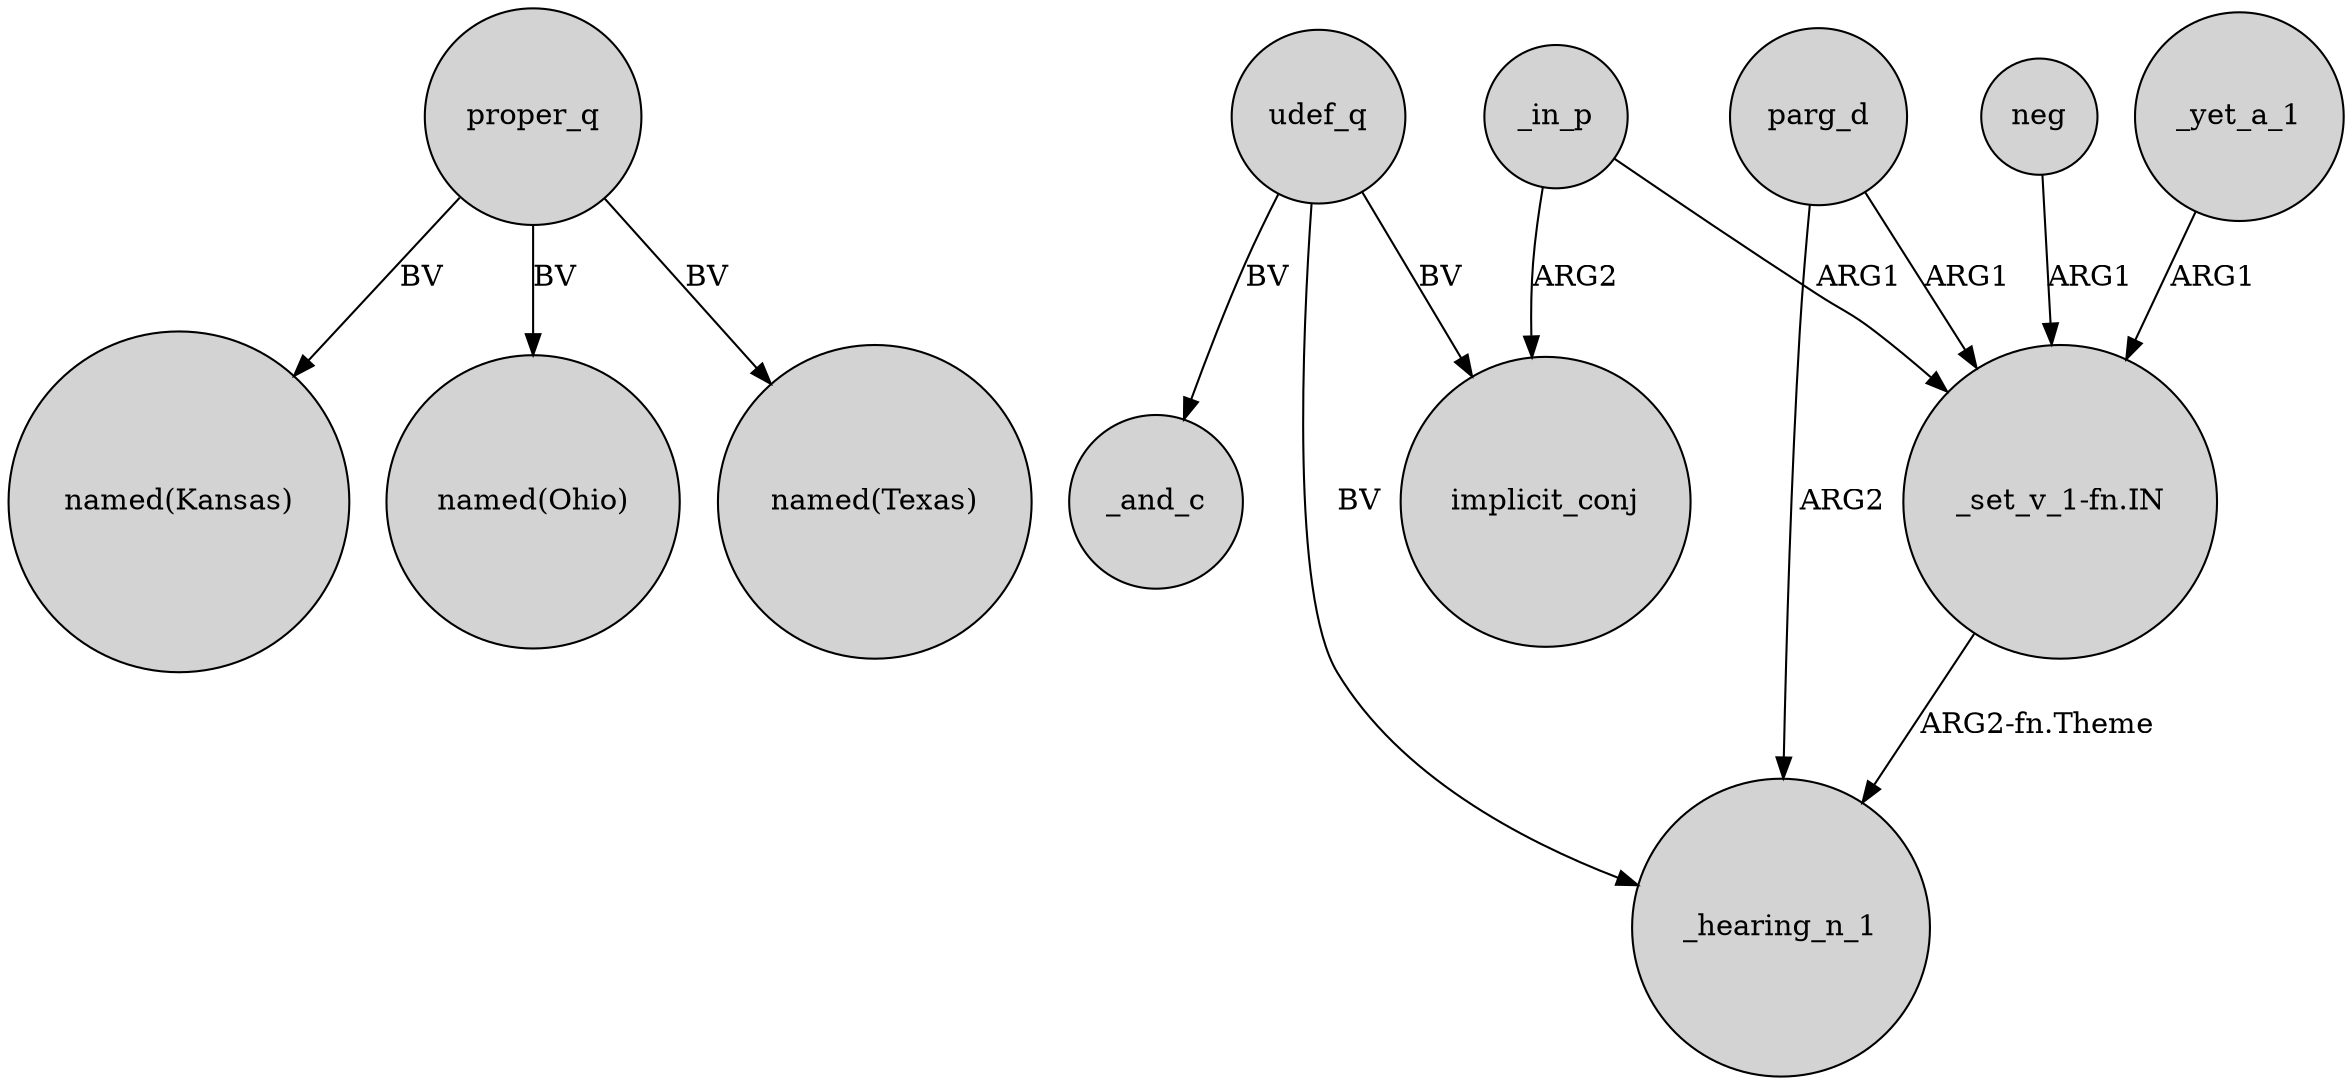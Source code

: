 digraph {
	node [shape=circle style=filled]
	proper_q -> "named(Kansas)" [label=BV]
	_in_p -> implicit_conj [label=ARG2]
	udef_q -> _hearing_n_1 [label=BV]
	"_set_v_1-fn.IN" -> _hearing_n_1 [label="ARG2-fn.Theme"]
	parg_d -> _hearing_n_1 [label=ARG2]
	neg -> "_set_v_1-fn.IN" [label=ARG1]
	_yet_a_1 -> "_set_v_1-fn.IN" [label=ARG1]
	_in_p -> "_set_v_1-fn.IN" [label=ARG1]
	udef_q -> implicit_conj [label=BV]
	udef_q -> _and_c [label=BV]
	proper_q -> "named(Ohio)" [label=BV]
	parg_d -> "_set_v_1-fn.IN" [label=ARG1]
	proper_q -> "named(Texas)" [label=BV]
}
